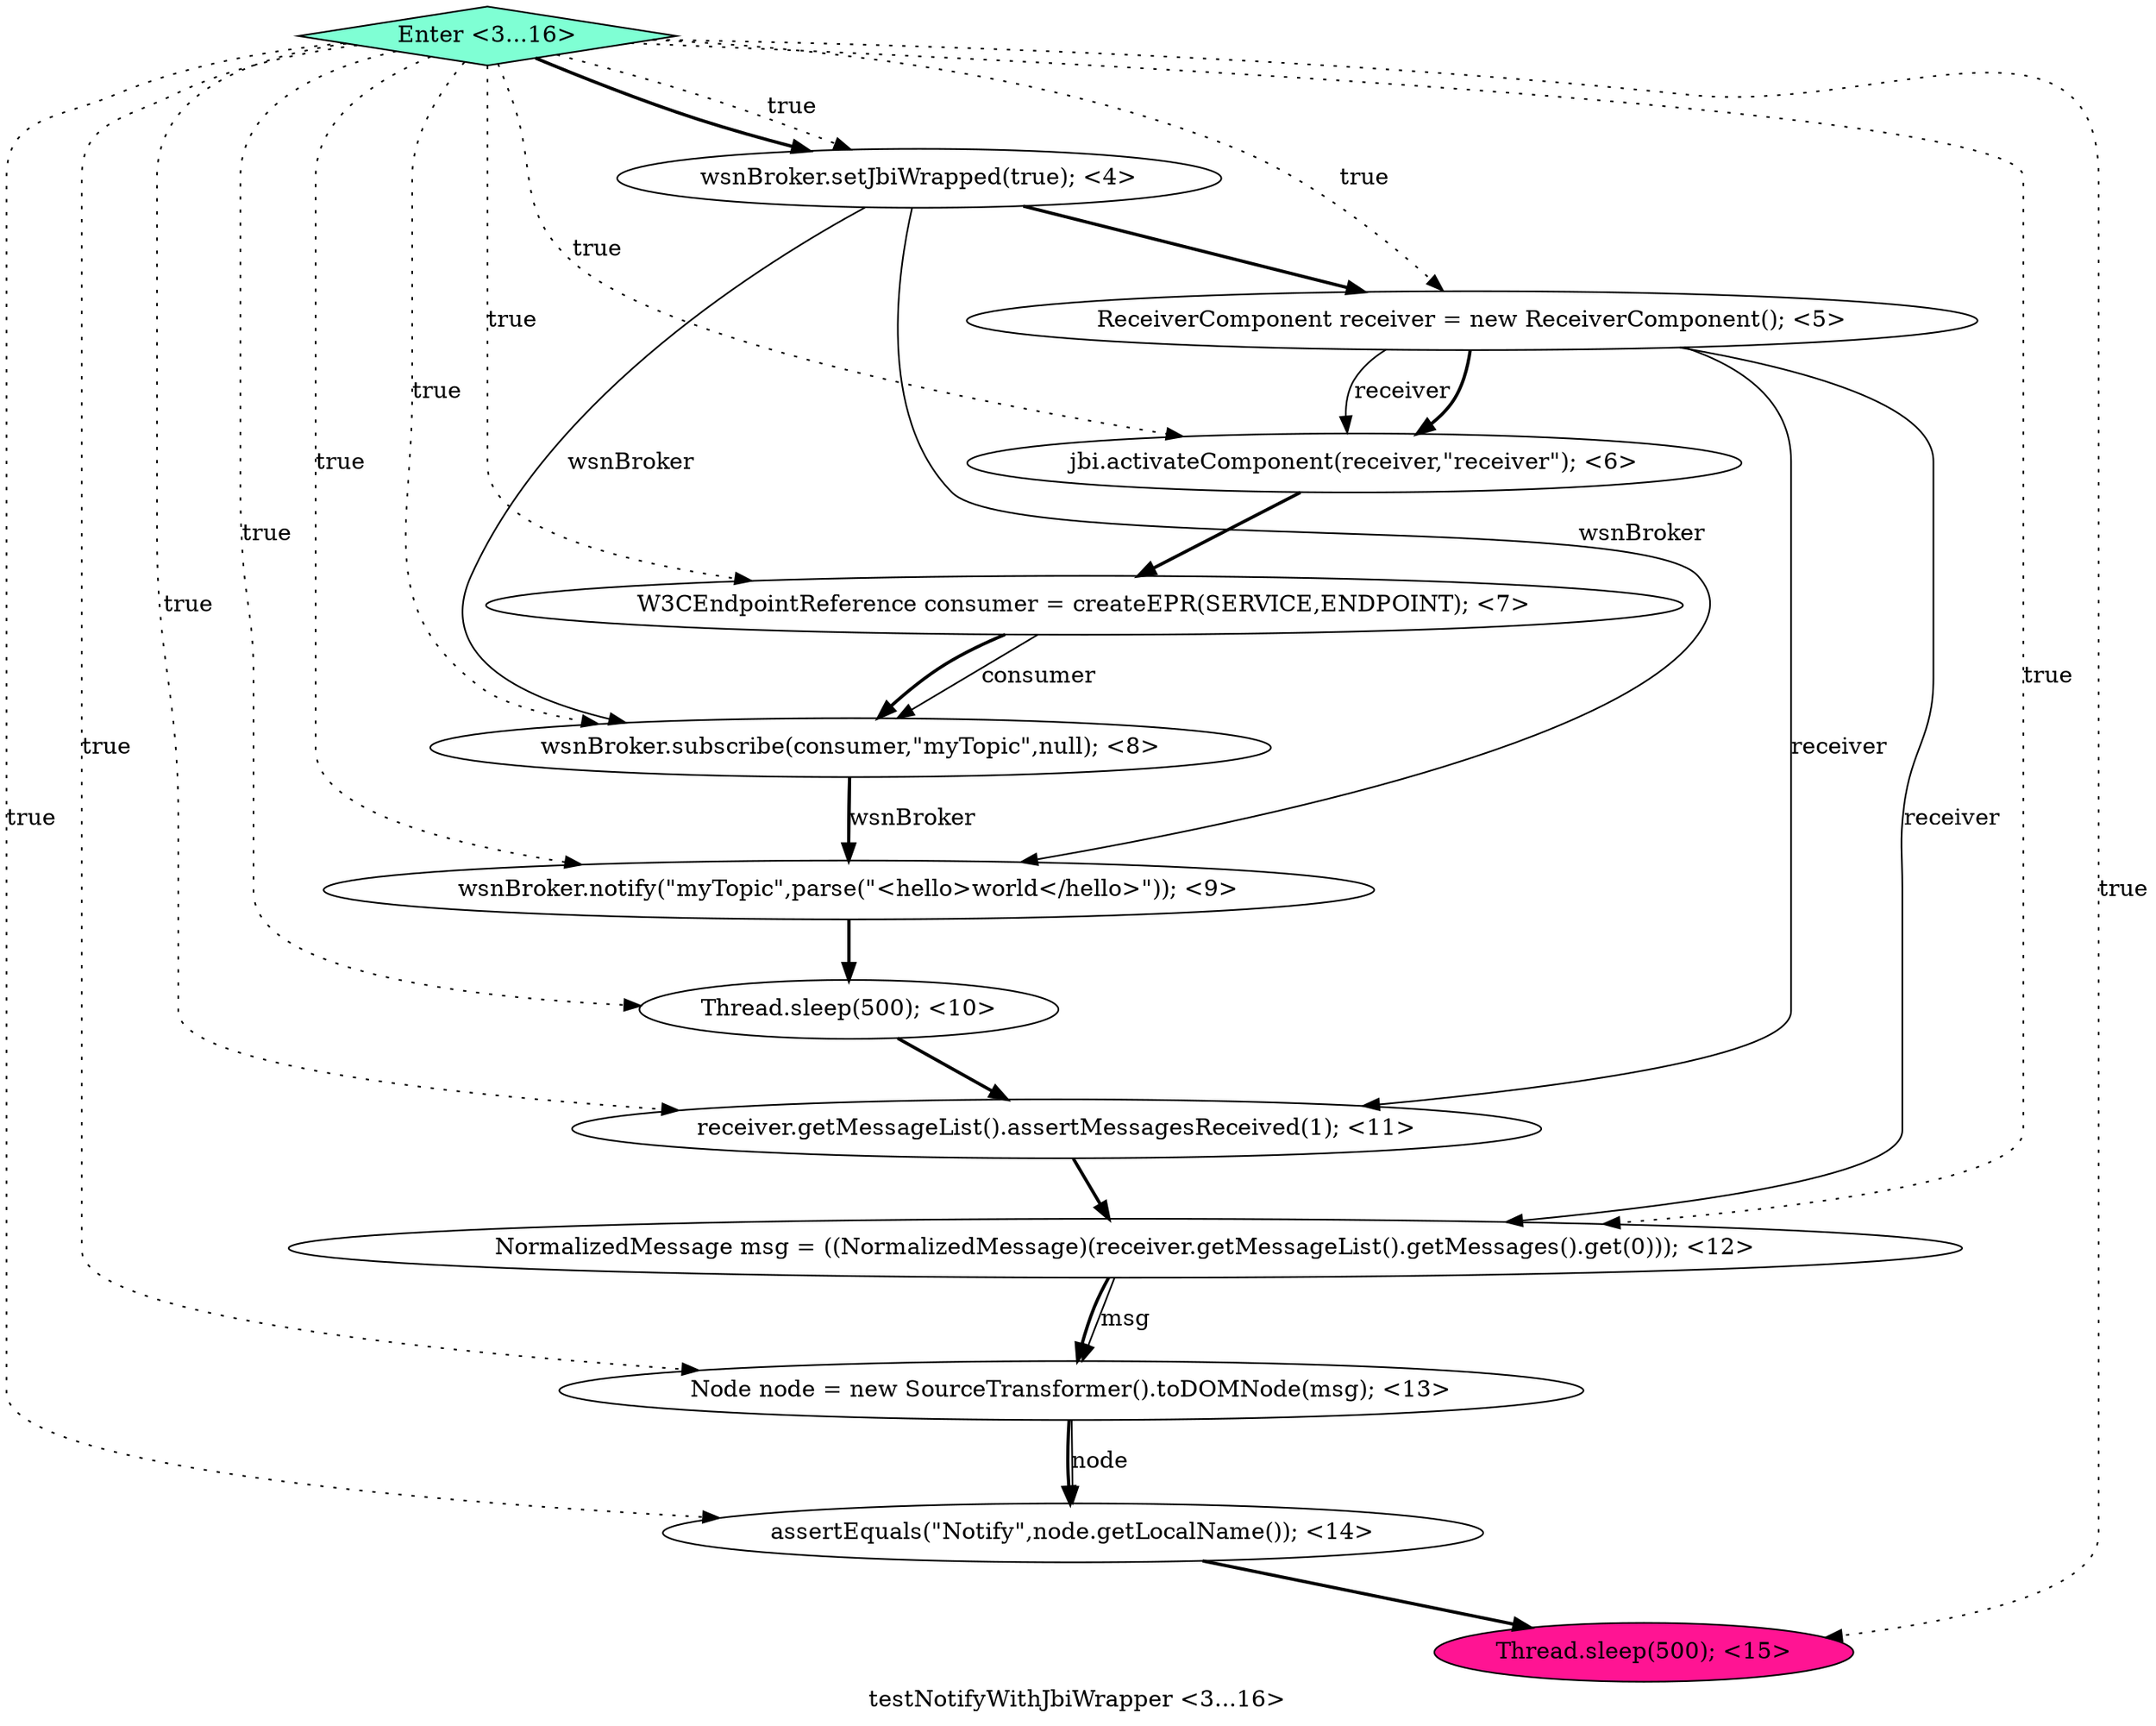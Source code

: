digraph PDG {
label = "testNotifyWithJbiWrapper <3...16>";
0.2 [style = filled, label = "jbi.activateComponent(receiver,\"receiver\"); <6>", fillcolor = white, shape = ellipse];
0.0 [style = filled, label = "wsnBroker.setJbiWrapped(true); <4>", fillcolor = white, shape = ellipse];
0.9 [style = filled, label = "Node node = new SourceTransformer().toDOMNode(msg); <13>", fillcolor = white, shape = ellipse];
0.7 [style = filled, label = "receiver.getMessageList().assertMessagesReceived(1); <11>", fillcolor = white, shape = ellipse];
0.4 [style = filled, label = "wsnBroker.subscribe(consumer,\"myTopic\",null); <8>", fillcolor = white, shape = ellipse];
0.8 [style = filled, label = "NormalizedMessage msg = ((NormalizedMessage)(receiver.getMessageList().getMessages().get(0))); <12>", fillcolor = white, shape = ellipse];
0.12 [style = filled, label = "Enter <3...16>", fillcolor = aquamarine, shape = diamond];
0.5 [style = filled, label = "wsnBroker.notify(\"myTopic\",parse(\"<hello>world</hello>\")); <9>", fillcolor = white, shape = ellipse];
0.10 [style = filled, label = "assertEquals(\"Notify\",node.getLocalName()); <14>", fillcolor = white, shape = ellipse];
0.1 [style = filled, label = "ReceiverComponent receiver = new ReceiverComponent(); <5>", fillcolor = white, shape = ellipse];
0.3 [style = filled, label = "W3CEndpointReference consumer = createEPR(SERVICE,ENDPOINT); <7>", fillcolor = white, shape = ellipse];
0.6 [style = filled, label = "Thread.sleep(500); <10>", fillcolor = white, shape = ellipse];
0.11 [style = filled, label = "Thread.sleep(500); <15>", fillcolor = deeppink, shape = ellipse];
0.0 -> 0.1 [style = bold, label=""];
0.0 -> 0.4 [style = solid, label="wsnBroker"];
0.0 -> 0.5 [style = solid, label="wsnBroker"];
0.1 -> 0.2 [style = solid, label="receiver"];
0.1 -> 0.2 [style = bold, label=""];
0.1 -> 0.7 [style = solid, label="receiver"];
0.1 -> 0.8 [style = solid, label="receiver"];
0.2 -> 0.3 [style = bold, label=""];
0.3 -> 0.4 [style = solid, label="consumer"];
0.3 -> 0.4 [style = bold, label=""];
0.4 -> 0.5 [style = solid, label="wsnBroker"];
0.4 -> 0.5 [style = bold, label=""];
0.5 -> 0.6 [style = bold, label=""];
0.6 -> 0.7 [style = bold, label=""];
0.7 -> 0.8 [style = bold, label=""];
0.8 -> 0.9 [style = solid, label="msg"];
0.8 -> 0.9 [style = bold, label=""];
0.9 -> 0.10 [style = solid, label="node"];
0.9 -> 0.10 [style = bold, label=""];
0.10 -> 0.11 [style = bold, label=""];
0.12 -> 0.0 [style = dotted, label="true"];
0.12 -> 0.0 [style = bold, label=""];
0.12 -> 0.1 [style = dotted, label="true"];
0.12 -> 0.2 [style = dotted, label="true"];
0.12 -> 0.3 [style = dotted, label="true"];
0.12 -> 0.4 [style = dotted, label="true"];
0.12 -> 0.5 [style = dotted, label="true"];
0.12 -> 0.6 [style = dotted, label="true"];
0.12 -> 0.7 [style = dotted, label="true"];
0.12 -> 0.8 [style = dotted, label="true"];
0.12 -> 0.9 [style = dotted, label="true"];
0.12 -> 0.10 [style = dotted, label="true"];
0.12 -> 0.11 [style = dotted, label="true"];
}
